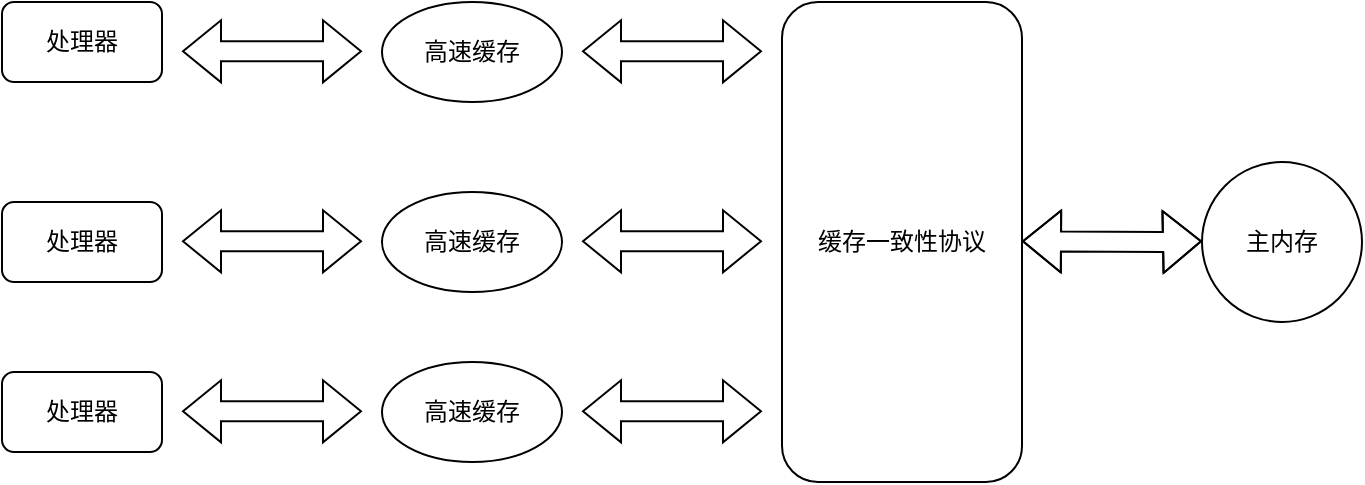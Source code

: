<mxfile version="20.5.3" type="github">
  <diagram id="NOl7yT3GSzyDfvQU3Erw" name="第 1 页">
    <mxGraphModel dx="629" dy="391" grid="1" gridSize="10" guides="1" tooltips="1" connect="1" arrows="1" fold="1" page="1" pageScale="1" pageWidth="827" pageHeight="1169" math="0" shadow="0">
      <root>
        <mxCell id="0" />
        <mxCell id="1" parent="0" />
        <mxCell id="hbJPPzobNOgWJFJN6sXx-1" value="处理器" style="rounded=1;whiteSpace=wrap;html=1;" vertex="1" parent="1">
          <mxGeometry x="50" y="155" width="80" height="40" as="geometry" />
        </mxCell>
        <mxCell id="hbJPPzobNOgWJFJN6sXx-4" value="高速缓存" style="ellipse;whiteSpace=wrap;html=1;rounded=1;" vertex="1" parent="1">
          <mxGeometry x="240" y="155" width="90" height="50" as="geometry" />
        </mxCell>
        <mxCell id="hbJPPzobNOgWJFJN6sXx-7" value="处理器" style="rounded=1;whiteSpace=wrap;html=1;" vertex="1" parent="1">
          <mxGeometry x="50" y="340" width="80" height="40" as="geometry" />
        </mxCell>
        <mxCell id="hbJPPzobNOgWJFJN6sXx-8" value="高速缓存" style="ellipse;whiteSpace=wrap;html=1;rounded=1;" vertex="1" parent="1">
          <mxGeometry x="240" y="335" width="90" height="50" as="geometry" />
        </mxCell>
        <mxCell id="hbJPPzobNOgWJFJN6sXx-10" value="处理器" style="rounded=1;whiteSpace=wrap;html=1;" vertex="1" parent="1">
          <mxGeometry x="50" y="255" width="80" height="40" as="geometry" />
        </mxCell>
        <mxCell id="hbJPPzobNOgWJFJN6sXx-11" value="高速缓存" style="ellipse;whiteSpace=wrap;html=1;rounded=1;" vertex="1" parent="1">
          <mxGeometry x="240" y="250" width="90" height="50" as="geometry" />
        </mxCell>
        <mxCell id="hbJPPzobNOgWJFJN6sXx-12" value="缓存一致性协议" style="rounded=1;whiteSpace=wrap;html=1;" vertex="1" parent="1">
          <mxGeometry x="440" y="155" width="120" height="240" as="geometry" />
        </mxCell>
        <mxCell id="hbJPPzobNOgWJFJN6sXx-19" value="" style="shape=flexArrow;endArrow=classic;startArrow=classic;html=1;rounded=0;" edge="1" parent="1">
          <mxGeometry width="100" height="100" relative="1" as="geometry">
            <mxPoint x="140" y="179.64" as="sourcePoint" />
            <mxPoint x="230" y="179.64" as="targetPoint" />
          </mxGeometry>
        </mxCell>
        <mxCell id="hbJPPzobNOgWJFJN6sXx-20" value="" style="shape=flexArrow;endArrow=classic;startArrow=classic;html=1;rounded=0;" edge="1" parent="1">
          <mxGeometry width="100" height="100" relative="1" as="geometry">
            <mxPoint x="140" y="274.64" as="sourcePoint" />
            <mxPoint x="230" y="274.64" as="targetPoint" />
          </mxGeometry>
        </mxCell>
        <mxCell id="hbJPPzobNOgWJFJN6sXx-21" value="" style="shape=flexArrow;endArrow=classic;startArrow=classic;html=1;rounded=0;" edge="1" parent="1">
          <mxGeometry width="100" height="100" relative="1" as="geometry">
            <mxPoint x="140" y="359.64" as="sourcePoint" />
            <mxPoint x="230" y="359.64" as="targetPoint" />
          </mxGeometry>
        </mxCell>
        <mxCell id="hbJPPzobNOgWJFJN6sXx-22" value="主内存" style="ellipse;whiteSpace=wrap;html=1;aspect=fixed;" vertex="1" parent="1">
          <mxGeometry x="650" y="235" width="80" height="80" as="geometry" />
        </mxCell>
        <mxCell id="hbJPPzobNOgWJFJN6sXx-23" value="" style="shape=flexArrow;endArrow=classic;startArrow=classic;html=1;rounded=0;" edge="1" parent="1">
          <mxGeometry width="100" height="100" relative="1" as="geometry">
            <mxPoint x="560" y="274.64" as="sourcePoint" />
            <mxPoint x="650" y="274.64" as="targetPoint" />
            <Array as="points">
              <mxPoint x="630" y="275" />
            </Array>
          </mxGeometry>
        </mxCell>
        <mxCell id="hbJPPzobNOgWJFJN6sXx-24" value="" style="shape=flexArrow;endArrow=classic;startArrow=classic;html=1;rounded=0;" edge="1" parent="1">
          <mxGeometry width="100" height="100" relative="1" as="geometry">
            <mxPoint x="340" y="179.64" as="sourcePoint" />
            <mxPoint x="430" y="179.64" as="targetPoint" />
          </mxGeometry>
        </mxCell>
        <mxCell id="hbJPPzobNOgWJFJN6sXx-25" value="" style="shape=flexArrow;endArrow=classic;startArrow=classic;html=1;rounded=0;" edge="1" parent="1">
          <mxGeometry width="100" height="100" relative="1" as="geometry">
            <mxPoint x="340" y="274.64" as="sourcePoint" />
            <mxPoint x="430" y="274.64" as="targetPoint" />
          </mxGeometry>
        </mxCell>
        <mxCell id="hbJPPzobNOgWJFJN6sXx-26" value="" style="shape=flexArrow;endArrow=classic;startArrow=classic;html=1;rounded=0;" edge="1" parent="1">
          <mxGeometry width="100" height="100" relative="1" as="geometry">
            <mxPoint x="340" y="359.64" as="sourcePoint" />
            <mxPoint x="430" y="359.64" as="targetPoint" />
          </mxGeometry>
        </mxCell>
      </root>
    </mxGraphModel>
  </diagram>
</mxfile>
